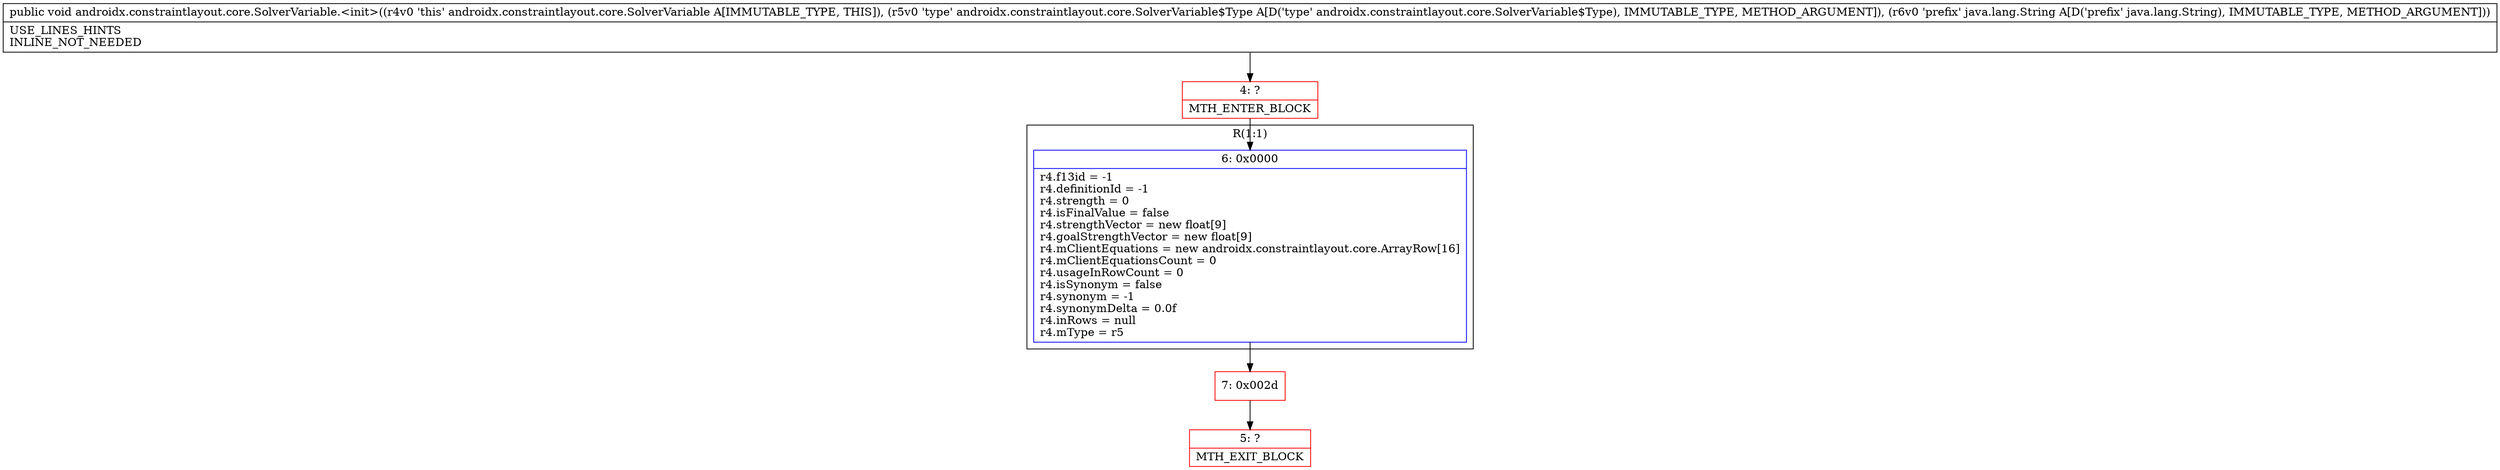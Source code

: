 digraph "CFG forandroidx.constraintlayout.core.SolverVariable.\<init\>(Landroidx\/constraintlayout\/core\/SolverVariable$Type;Ljava\/lang\/String;)V" {
subgraph cluster_Region_931202761 {
label = "R(1:1)";
node [shape=record,color=blue];
Node_6 [shape=record,label="{6\:\ 0x0000|r4.f13id = \-1\lr4.definitionId = \-1\lr4.strength = 0\lr4.isFinalValue = false\lr4.strengthVector = new float[9]\lr4.goalStrengthVector = new float[9]\lr4.mClientEquations = new androidx.constraintlayout.core.ArrayRow[16]\lr4.mClientEquationsCount = 0\lr4.usageInRowCount = 0\lr4.isSynonym = false\lr4.synonym = \-1\lr4.synonymDelta = 0.0f\lr4.inRows = null\lr4.mType = r5\l}"];
}
Node_4 [shape=record,color=red,label="{4\:\ ?|MTH_ENTER_BLOCK\l}"];
Node_7 [shape=record,color=red,label="{7\:\ 0x002d}"];
Node_5 [shape=record,color=red,label="{5\:\ ?|MTH_EXIT_BLOCK\l}"];
MethodNode[shape=record,label="{public void androidx.constraintlayout.core.SolverVariable.\<init\>((r4v0 'this' androidx.constraintlayout.core.SolverVariable A[IMMUTABLE_TYPE, THIS]), (r5v0 'type' androidx.constraintlayout.core.SolverVariable$Type A[D('type' androidx.constraintlayout.core.SolverVariable$Type), IMMUTABLE_TYPE, METHOD_ARGUMENT]), (r6v0 'prefix' java.lang.String A[D('prefix' java.lang.String), IMMUTABLE_TYPE, METHOD_ARGUMENT]))  | USE_LINES_HINTS\lINLINE_NOT_NEEDED\l}"];
MethodNode -> Node_4;Node_6 -> Node_7;
Node_4 -> Node_6;
Node_7 -> Node_5;
}

